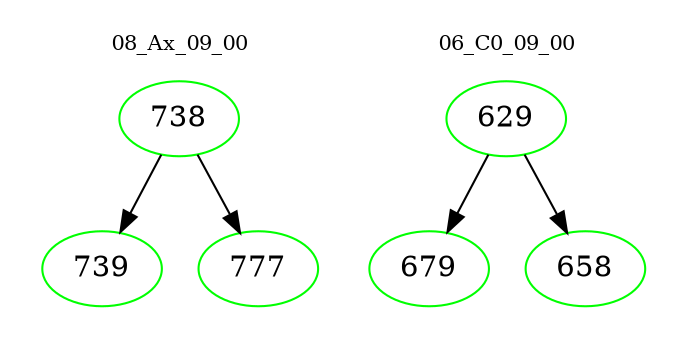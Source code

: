 digraph{
subgraph cluster_0 {
color = white
label = "08_Ax_09_00";
fontsize=10;
T0_738 [label="738", color="green"]
T0_738 -> T0_739 [color="black"]
T0_739 [label="739", color="green"]
T0_738 -> T0_777 [color="black"]
T0_777 [label="777", color="green"]
}
subgraph cluster_1 {
color = white
label = "06_C0_09_00";
fontsize=10;
T1_629 [label="629", color="green"]
T1_629 -> T1_679 [color="black"]
T1_679 [label="679", color="green"]
T1_629 -> T1_658 [color="black"]
T1_658 [label="658", color="green"]
}
}
